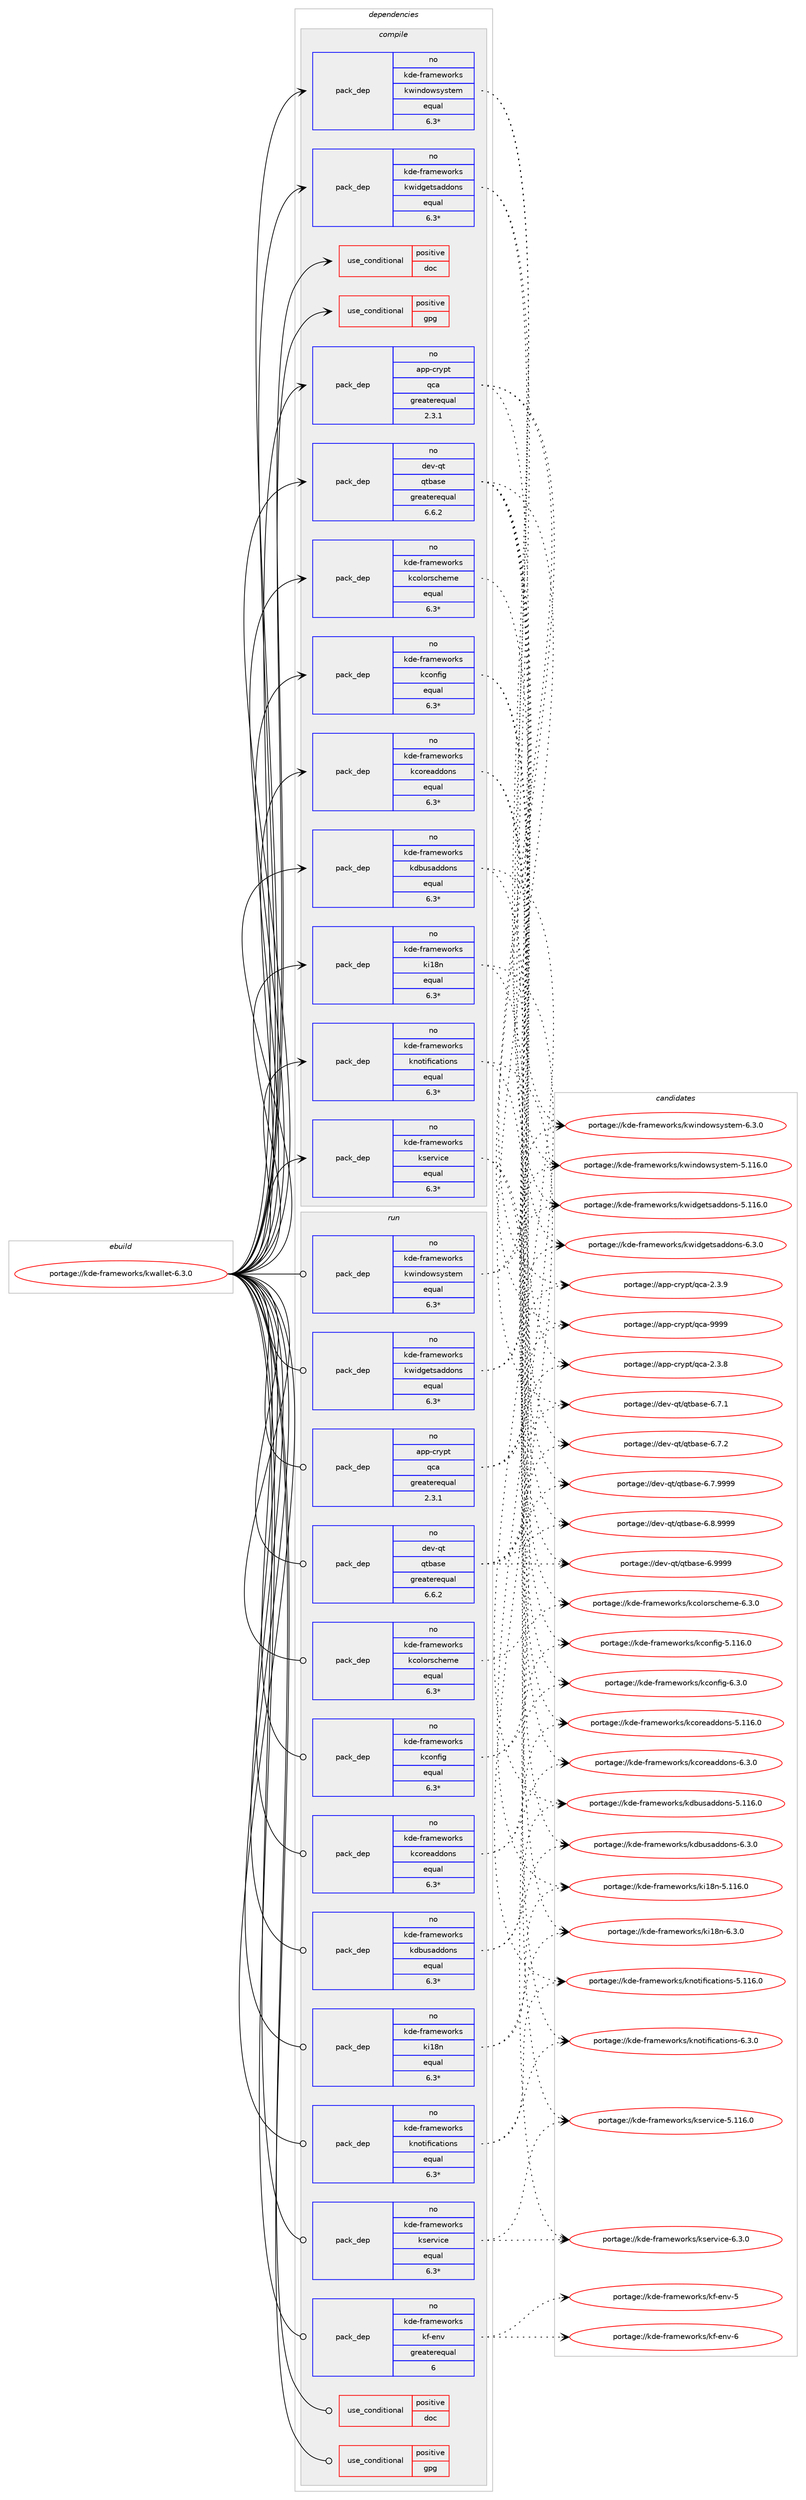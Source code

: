 digraph prolog {

# *************
# Graph options
# *************

newrank=true;
concentrate=true;
compound=true;
graph [rankdir=LR,fontname=Helvetica,fontsize=10,ranksep=1.5];#, ranksep=2.5, nodesep=0.2];
edge  [arrowhead=vee];
node  [fontname=Helvetica,fontsize=10];

# **********
# The ebuild
# **********

subgraph cluster_leftcol {
color=gray;
rank=same;
label=<<i>ebuild</i>>;
id [label="portage://kde-frameworks/kwallet-6.3.0", color=red, width=4, href="../kde-frameworks/kwallet-6.3.0.svg"];
}

# ****************
# The dependencies
# ****************

subgraph cluster_midcol {
color=gray;
label=<<i>dependencies</i>>;
subgraph cluster_compile {
fillcolor="#eeeeee";
style=filled;
label=<<i>compile</i>>;
subgraph cond66652 {
dependency137863 [label=<<TABLE BORDER="0" CELLBORDER="1" CELLSPACING="0" CELLPADDING="4"><TR><TD ROWSPAN="3" CELLPADDING="10">use_conditional</TD></TR><TR><TD>positive</TD></TR><TR><TD>doc</TD></TR></TABLE>>, shape=none, color=red];
# *** BEGIN UNKNOWN DEPENDENCY TYPE (TODO) ***
# dependency137863 -> package_dependency(portage://kde-frameworks/kwallet-6.3.0,install,no,dev-qt,qt-docs,none,[,,],[slot(6)],[])
# *** END UNKNOWN DEPENDENCY TYPE (TODO) ***

}
id:e -> dependency137863:w [weight=20,style="solid",arrowhead="vee"];
subgraph cond66653 {
dependency137864 [label=<<TABLE BORDER="0" CELLBORDER="1" CELLSPACING="0" CELLPADDING="4"><TR><TD ROWSPAN="3" CELLPADDING="10">use_conditional</TD></TR><TR><TD>positive</TD></TR><TR><TD>gpg</TD></TR></TABLE>>, shape=none, color=red];
# *** BEGIN UNKNOWN DEPENDENCY TYPE (TODO) ***
# dependency137864 -> package_dependency(portage://kde-frameworks/kwallet-6.3.0,install,no,app-crypt,gpgme,none,[,,],any_same_slot,[use(enable(qt6),negative)])
# *** END UNKNOWN DEPENDENCY TYPE (TODO) ***

}
id:e -> dependency137864:w [weight=20,style="solid",arrowhead="vee"];
subgraph pack69220 {
dependency137865 [label=<<TABLE BORDER="0" CELLBORDER="1" CELLSPACING="0" CELLPADDING="4" WIDTH="220"><TR><TD ROWSPAN="6" CELLPADDING="30">pack_dep</TD></TR><TR><TD WIDTH="110">no</TD></TR><TR><TD>app-crypt</TD></TR><TR><TD>qca</TD></TR><TR><TD>greaterequal</TD></TR><TR><TD>2.3.1</TD></TR></TABLE>>, shape=none, color=blue];
}
id:e -> dependency137865:w [weight=20,style="solid",arrowhead="vee"];
# *** BEGIN UNKNOWN DEPENDENCY TYPE (TODO) ***
# id -> package_dependency(portage://kde-frameworks/kwallet-6.3.0,install,no,dev-libs,libgcrypt,none,[,,],[slot(0),equal],[])
# *** END UNKNOWN DEPENDENCY TYPE (TODO) ***

subgraph pack69221 {
dependency137866 [label=<<TABLE BORDER="0" CELLBORDER="1" CELLSPACING="0" CELLPADDING="4" WIDTH="220"><TR><TD ROWSPAN="6" CELLPADDING="30">pack_dep</TD></TR><TR><TD WIDTH="110">no</TD></TR><TR><TD>dev-qt</TD></TR><TR><TD>qtbase</TD></TR><TR><TD>greaterequal</TD></TR><TR><TD>6.6.2</TD></TR></TABLE>>, shape=none, color=blue];
}
id:e -> dependency137866:w [weight=20,style="solid",arrowhead="vee"];
# *** BEGIN UNKNOWN DEPENDENCY TYPE (TODO) ***
# id -> package_dependency(portage://kde-frameworks/kwallet-6.3.0,install,no,dev-qt,qtbase,none,[,,],[slot(6)],[])
# *** END UNKNOWN DEPENDENCY TYPE (TODO) ***

subgraph pack69222 {
dependency137867 [label=<<TABLE BORDER="0" CELLBORDER="1" CELLSPACING="0" CELLPADDING="4" WIDTH="220"><TR><TD ROWSPAN="6" CELLPADDING="30">pack_dep</TD></TR><TR><TD WIDTH="110">no</TD></TR><TR><TD>kde-frameworks</TD></TR><TR><TD>kcolorscheme</TD></TR><TR><TD>equal</TD></TR><TR><TD>6.3*</TD></TR></TABLE>>, shape=none, color=blue];
}
id:e -> dependency137867:w [weight=20,style="solid",arrowhead="vee"];
subgraph pack69223 {
dependency137868 [label=<<TABLE BORDER="0" CELLBORDER="1" CELLSPACING="0" CELLPADDING="4" WIDTH="220"><TR><TD ROWSPAN="6" CELLPADDING="30">pack_dep</TD></TR><TR><TD WIDTH="110">no</TD></TR><TR><TD>kde-frameworks</TD></TR><TR><TD>kconfig</TD></TR><TR><TD>equal</TD></TR><TR><TD>6.3*</TD></TR></TABLE>>, shape=none, color=blue];
}
id:e -> dependency137868:w [weight=20,style="solid",arrowhead="vee"];
subgraph pack69224 {
dependency137869 [label=<<TABLE BORDER="0" CELLBORDER="1" CELLSPACING="0" CELLPADDING="4" WIDTH="220"><TR><TD ROWSPAN="6" CELLPADDING="30">pack_dep</TD></TR><TR><TD WIDTH="110">no</TD></TR><TR><TD>kde-frameworks</TD></TR><TR><TD>kcoreaddons</TD></TR><TR><TD>equal</TD></TR><TR><TD>6.3*</TD></TR></TABLE>>, shape=none, color=blue];
}
id:e -> dependency137869:w [weight=20,style="solid",arrowhead="vee"];
subgraph pack69225 {
dependency137870 [label=<<TABLE BORDER="0" CELLBORDER="1" CELLSPACING="0" CELLPADDING="4" WIDTH="220"><TR><TD ROWSPAN="6" CELLPADDING="30">pack_dep</TD></TR><TR><TD WIDTH="110">no</TD></TR><TR><TD>kde-frameworks</TD></TR><TR><TD>kdbusaddons</TD></TR><TR><TD>equal</TD></TR><TR><TD>6.3*</TD></TR></TABLE>>, shape=none, color=blue];
}
id:e -> dependency137870:w [weight=20,style="solid",arrowhead="vee"];
subgraph pack69226 {
dependency137871 [label=<<TABLE BORDER="0" CELLBORDER="1" CELLSPACING="0" CELLPADDING="4" WIDTH="220"><TR><TD ROWSPAN="6" CELLPADDING="30">pack_dep</TD></TR><TR><TD WIDTH="110">no</TD></TR><TR><TD>kde-frameworks</TD></TR><TR><TD>ki18n</TD></TR><TR><TD>equal</TD></TR><TR><TD>6.3*</TD></TR></TABLE>>, shape=none, color=blue];
}
id:e -> dependency137871:w [weight=20,style="solid",arrowhead="vee"];
subgraph pack69227 {
dependency137872 [label=<<TABLE BORDER="0" CELLBORDER="1" CELLSPACING="0" CELLPADDING="4" WIDTH="220"><TR><TD ROWSPAN="6" CELLPADDING="30">pack_dep</TD></TR><TR><TD WIDTH="110">no</TD></TR><TR><TD>kde-frameworks</TD></TR><TR><TD>knotifications</TD></TR><TR><TD>equal</TD></TR><TR><TD>6.3*</TD></TR></TABLE>>, shape=none, color=blue];
}
id:e -> dependency137872:w [weight=20,style="solid",arrowhead="vee"];
subgraph pack69228 {
dependency137873 [label=<<TABLE BORDER="0" CELLBORDER="1" CELLSPACING="0" CELLPADDING="4" WIDTH="220"><TR><TD ROWSPAN="6" CELLPADDING="30">pack_dep</TD></TR><TR><TD WIDTH="110">no</TD></TR><TR><TD>kde-frameworks</TD></TR><TR><TD>kservice</TD></TR><TR><TD>equal</TD></TR><TR><TD>6.3*</TD></TR></TABLE>>, shape=none, color=blue];
}
id:e -> dependency137873:w [weight=20,style="solid",arrowhead="vee"];
subgraph pack69229 {
dependency137874 [label=<<TABLE BORDER="0" CELLBORDER="1" CELLSPACING="0" CELLPADDING="4" WIDTH="220"><TR><TD ROWSPAN="6" CELLPADDING="30">pack_dep</TD></TR><TR><TD WIDTH="110">no</TD></TR><TR><TD>kde-frameworks</TD></TR><TR><TD>kwidgetsaddons</TD></TR><TR><TD>equal</TD></TR><TR><TD>6.3*</TD></TR></TABLE>>, shape=none, color=blue];
}
id:e -> dependency137874:w [weight=20,style="solid",arrowhead="vee"];
subgraph pack69230 {
dependency137875 [label=<<TABLE BORDER="0" CELLBORDER="1" CELLSPACING="0" CELLPADDING="4" WIDTH="220"><TR><TD ROWSPAN="6" CELLPADDING="30">pack_dep</TD></TR><TR><TD WIDTH="110">no</TD></TR><TR><TD>kde-frameworks</TD></TR><TR><TD>kwindowsystem</TD></TR><TR><TD>equal</TD></TR><TR><TD>6.3*</TD></TR></TABLE>>, shape=none, color=blue];
}
id:e -> dependency137875:w [weight=20,style="solid",arrowhead="vee"];
}
subgraph cluster_compileandrun {
fillcolor="#eeeeee";
style=filled;
label=<<i>compile and run</i>>;
}
subgraph cluster_run {
fillcolor="#eeeeee";
style=filled;
label=<<i>run</i>>;
subgraph cond66654 {
dependency137876 [label=<<TABLE BORDER="0" CELLBORDER="1" CELLSPACING="0" CELLPADDING="4"><TR><TD ROWSPAN="3" CELLPADDING="10">use_conditional</TD></TR><TR><TD>positive</TD></TR><TR><TD>doc</TD></TR></TABLE>>, shape=none, color=red];
# *** BEGIN UNKNOWN DEPENDENCY TYPE (TODO) ***
# dependency137876 -> package_dependency(portage://kde-frameworks/kwallet-6.3.0,run,no,dev-qt,qt-docs,none,[,,],[slot(6)],[])
# *** END UNKNOWN DEPENDENCY TYPE (TODO) ***

}
id:e -> dependency137876:w [weight=20,style="solid",arrowhead="odot"];
subgraph cond66655 {
dependency137877 [label=<<TABLE BORDER="0" CELLBORDER="1" CELLSPACING="0" CELLPADDING="4"><TR><TD ROWSPAN="3" CELLPADDING="10">use_conditional</TD></TR><TR><TD>positive</TD></TR><TR><TD>gpg</TD></TR></TABLE>>, shape=none, color=red];
# *** BEGIN UNKNOWN DEPENDENCY TYPE (TODO) ***
# dependency137877 -> package_dependency(portage://kde-frameworks/kwallet-6.3.0,run,no,app-crypt,gpgme,none,[,,],any_same_slot,[use(enable(qt6),negative)])
# *** END UNKNOWN DEPENDENCY TYPE (TODO) ***

}
id:e -> dependency137877:w [weight=20,style="solid",arrowhead="odot"];
subgraph pack69231 {
dependency137878 [label=<<TABLE BORDER="0" CELLBORDER="1" CELLSPACING="0" CELLPADDING="4" WIDTH="220"><TR><TD ROWSPAN="6" CELLPADDING="30">pack_dep</TD></TR><TR><TD WIDTH="110">no</TD></TR><TR><TD>app-crypt</TD></TR><TR><TD>qca</TD></TR><TR><TD>greaterequal</TD></TR><TR><TD>2.3.1</TD></TR></TABLE>>, shape=none, color=blue];
}
id:e -> dependency137878:w [weight=20,style="solid",arrowhead="odot"];
# *** BEGIN UNKNOWN DEPENDENCY TYPE (TODO) ***
# id -> package_dependency(portage://kde-frameworks/kwallet-6.3.0,run,no,dev-libs,libgcrypt,none,[,,],[slot(0),equal],[])
# *** END UNKNOWN DEPENDENCY TYPE (TODO) ***

subgraph pack69232 {
dependency137879 [label=<<TABLE BORDER="0" CELLBORDER="1" CELLSPACING="0" CELLPADDING="4" WIDTH="220"><TR><TD ROWSPAN="6" CELLPADDING="30">pack_dep</TD></TR><TR><TD WIDTH="110">no</TD></TR><TR><TD>dev-qt</TD></TR><TR><TD>qtbase</TD></TR><TR><TD>greaterequal</TD></TR><TR><TD>6.6.2</TD></TR></TABLE>>, shape=none, color=blue];
}
id:e -> dependency137879:w [weight=20,style="solid",arrowhead="odot"];
# *** BEGIN UNKNOWN DEPENDENCY TYPE (TODO) ***
# id -> package_dependency(portage://kde-frameworks/kwallet-6.3.0,run,no,dev-qt,qtbase,none,[,,],[slot(6)],[])
# *** END UNKNOWN DEPENDENCY TYPE (TODO) ***

subgraph pack69233 {
dependency137880 [label=<<TABLE BORDER="0" CELLBORDER="1" CELLSPACING="0" CELLPADDING="4" WIDTH="220"><TR><TD ROWSPAN="6" CELLPADDING="30">pack_dep</TD></TR><TR><TD WIDTH="110">no</TD></TR><TR><TD>kde-frameworks</TD></TR><TR><TD>kcolorscheme</TD></TR><TR><TD>equal</TD></TR><TR><TD>6.3*</TD></TR></TABLE>>, shape=none, color=blue];
}
id:e -> dependency137880:w [weight=20,style="solid",arrowhead="odot"];
subgraph pack69234 {
dependency137881 [label=<<TABLE BORDER="0" CELLBORDER="1" CELLSPACING="0" CELLPADDING="4" WIDTH="220"><TR><TD ROWSPAN="6" CELLPADDING="30">pack_dep</TD></TR><TR><TD WIDTH="110">no</TD></TR><TR><TD>kde-frameworks</TD></TR><TR><TD>kconfig</TD></TR><TR><TD>equal</TD></TR><TR><TD>6.3*</TD></TR></TABLE>>, shape=none, color=blue];
}
id:e -> dependency137881:w [weight=20,style="solid",arrowhead="odot"];
subgraph pack69235 {
dependency137882 [label=<<TABLE BORDER="0" CELLBORDER="1" CELLSPACING="0" CELLPADDING="4" WIDTH="220"><TR><TD ROWSPAN="6" CELLPADDING="30">pack_dep</TD></TR><TR><TD WIDTH="110">no</TD></TR><TR><TD>kde-frameworks</TD></TR><TR><TD>kcoreaddons</TD></TR><TR><TD>equal</TD></TR><TR><TD>6.3*</TD></TR></TABLE>>, shape=none, color=blue];
}
id:e -> dependency137882:w [weight=20,style="solid",arrowhead="odot"];
subgraph pack69236 {
dependency137883 [label=<<TABLE BORDER="0" CELLBORDER="1" CELLSPACING="0" CELLPADDING="4" WIDTH="220"><TR><TD ROWSPAN="6" CELLPADDING="30">pack_dep</TD></TR><TR><TD WIDTH="110">no</TD></TR><TR><TD>kde-frameworks</TD></TR><TR><TD>kdbusaddons</TD></TR><TR><TD>equal</TD></TR><TR><TD>6.3*</TD></TR></TABLE>>, shape=none, color=blue];
}
id:e -> dependency137883:w [weight=20,style="solid",arrowhead="odot"];
subgraph pack69237 {
dependency137884 [label=<<TABLE BORDER="0" CELLBORDER="1" CELLSPACING="0" CELLPADDING="4" WIDTH="220"><TR><TD ROWSPAN="6" CELLPADDING="30">pack_dep</TD></TR><TR><TD WIDTH="110">no</TD></TR><TR><TD>kde-frameworks</TD></TR><TR><TD>kf-env</TD></TR><TR><TD>greaterequal</TD></TR><TR><TD>6</TD></TR></TABLE>>, shape=none, color=blue];
}
id:e -> dependency137884:w [weight=20,style="solid",arrowhead="odot"];
subgraph pack69238 {
dependency137885 [label=<<TABLE BORDER="0" CELLBORDER="1" CELLSPACING="0" CELLPADDING="4" WIDTH="220"><TR><TD ROWSPAN="6" CELLPADDING="30">pack_dep</TD></TR><TR><TD WIDTH="110">no</TD></TR><TR><TD>kde-frameworks</TD></TR><TR><TD>ki18n</TD></TR><TR><TD>equal</TD></TR><TR><TD>6.3*</TD></TR></TABLE>>, shape=none, color=blue];
}
id:e -> dependency137885:w [weight=20,style="solid",arrowhead="odot"];
subgraph pack69239 {
dependency137886 [label=<<TABLE BORDER="0" CELLBORDER="1" CELLSPACING="0" CELLPADDING="4" WIDTH="220"><TR><TD ROWSPAN="6" CELLPADDING="30">pack_dep</TD></TR><TR><TD WIDTH="110">no</TD></TR><TR><TD>kde-frameworks</TD></TR><TR><TD>knotifications</TD></TR><TR><TD>equal</TD></TR><TR><TD>6.3*</TD></TR></TABLE>>, shape=none, color=blue];
}
id:e -> dependency137886:w [weight=20,style="solid",arrowhead="odot"];
subgraph pack69240 {
dependency137887 [label=<<TABLE BORDER="0" CELLBORDER="1" CELLSPACING="0" CELLPADDING="4" WIDTH="220"><TR><TD ROWSPAN="6" CELLPADDING="30">pack_dep</TD></TR><TR><TD WIDTH="110">no</TD></TR><TR><TD>kde-frameworks</TD></TR><TR><TD>kservice</TD></TR><TR><TD>equal</TD></TR><TR><TD>6.3*</TD></TR></TABLE>>, shape=none, color=blue];
}
id:e -> dependency137887:w [weight=20,style="solid",arrowhead="odot"];
subgraph pack69241 {
dependency137888 [label=<<TABLE BORDER="0" CELLBORDER="1" CELLSPACING="0" CELLPADDING="4" WIDTH="220"><TR><TD ROWSPAN="6" CELLPADDING="30">pack_dep</TD></TR><TR><TD WIDTH="110">no</TD></TR><TR><TD>kde-frameworks</TD></TR><TR><TD>kwidgetsaddons</TD></TR><TR><TD>equal</TD></TR><TR><TD>6.3*</TD></TR></TABLE>>, shape=none, color=blue];
}
id:e -> dependency137888:w [weight=20,style="solid",arrowhead="odot"];
subgraph pack69242 {
dependency137889 [label=<<TABLE BORDER="0" CELLBORDER="1" CELLSPACING="0" CELLPADDING="4" WIDTH="220"><TR><TD ROWSPAN="6" CELLPADDING="30">pack_dep</TD></TR><TR><TD WIDTH="110">no</TD></TR><TR><TD>kde-frameworks</TD></TR><TR><TD>kwindowsystem</TD></TR><TR><TD>equal</TD></TR><TR><TD>6.3*</TD></TR></TABLE>>, shape=none, color=blue];
}
id:e -> dependency137889:w [weight=20,style="solid",arrowhead="odot"];
# *** BEGIN UNKNOWN DEPENDENCY TYPE (TODO) ***
# id -> package_dependency(portage://kde-frameworks/kwallet-6.3.0,run,weak,kde-frameworks,kwallet,none,[,,],[slot(5)],[use(disable(kf6compat),negative)])
# *** END UNKNOWN DEPENDENCY TYPE (TODO) ***

}
}

# **************
# The candidates
# **************

subgraph cluster_choices {
rank=same;
color=gray;
label=<<i>candidates</i>>;

subgraph choice69220 {
color=black;
nodesep=1;
choice971121124599114121112116471139997455046514656 [label="portage://app-crypt/qca-2.3.8", color=red, width=4,href="../app-crypt/qca-2.3.8.svg"];
choice971121124599114121112116471139997455046514657 [label="portage://app-crypt/qca-2.3.9", color=red, width=4,href="../app-crypt/qca-2.3.9.svg"];
choice9711211245991141211121164711399974557575757 [label="portage://app-crypt/qca-9999", color=red, width=4,href="../app-crypt/qca-9999.svg"];
dependency137865:e -> choice971121124599114121112116471139997455046514656:w [style=dotted,weight="100"];
dependency137865:e -> choice971121124599114121112116471139997455046514657:w [style=dotted,weight="100"];
dependency137865:e -> choice9711211245991141211121164711399974557575757:w [style=dotted,weight="100"];
}
subgraph choice69221 {
color=black;
nodesep=1;
choice10010111845113116471131169897115101455446554649 [label="portage://dev-qt/qtbase-6.7.1", color=red, width=4,href="../dev-qt/qtbase-6.7.1.svg"];
choice10010111845113116471131169897115101455446554650 [label="portage://dev-qt/qtbase-6.7.2", color=red, width=4,href="../dev-qt/qtbase-6.7.2.svg"];
choice10010111845113116471131169897115101455446554657575757 [label="portage://dev-qt/qtbase-6.7.9999", color=red, width=4,href="../dev-qt/qtbase-6.7.9999.svg"];
choice10010111845113116471131169897115101455446564657575757 [label="portage://dev-qt/qtbase-6.8.9999", color=red, width=4,href="../dev-qt/qtbase-6.8.9999.svg"];
choice1001011184511311647113116989711510145544657575757 [label="portage://dev-qt/qtbase-6.9999", color=red, width=4,href="../dev-qt/qtbase-6.9999.svg"];
dependency137866:e -> choice10010111845113116471131169897115101455446554649:w [style=dotted,weight="100"];
dependency137866:e -> choice10010111845113116471131169897115101455446554650:w [style=dotted,weight="100"];
dependency137866:e -> choice10010111845113116471131169897115101455446554657575757:w [style=dotted,weight="100"];
dependency137866:e -> choice10010111845113116471131169897115101455446564657575757:w [style=dotted,weight="100"];
dependency137866:e -> choice1001011184511311647113116989711510145544657575757:w [style=dotted,weight="100"];
}
subgraph choice69222 {
color=black;
nodesep=1;
choice1071001014510211497109101119111114107115471079911110811111411599104101109101455446514648 [label="portage://kde-frameworks/kcolorscheme-6.3.0", color=red, width=4,href="../kde-frameworks/kcolorscheme-6.3.0.svg"];
dependency137867:e -> choice1071001014510211497109101119111114107115471079911110811111411599104101109101455446514648:w [style=dotted,weight="100"];
}
subgraph choice69223 {
color=black;
nodesep=1;
choice107100101451021149710910111911111410711547107991111101021051034553464949544648 [label="portage://kde-frameworks/kconfig-5.116.0", color=red, width=4,href="../kde-frameworks/kconfig-5.116.0.svg"];
choice10710010145102114971091011191111141071154710799111110102105103455446514648 [label="portage://kde-frameworks/kconfig-6.3.0", color=red, width=4,href="../kde-frameworks/kconfig-6.3.0.svg"];
dependency137868:e -> choice107100101451021149710910111911111410711547107991111101021051034553464949544648:w [style=dotted,weight="100"];
dependency137868:e -> choice10710010145102114971091011191111141071154710799111110102105103455446514648:w [style=dotted,weight="100"];
}
subgraph choice69224 {
color=black;
nodesep=1;
choice10710010145102114971091011191111141071154710799111114101971001001111101154553464949544648 [label="portage://kde-frameworks/kcoreaddons-5.116.0", color=red, width=4,href="../kde-frameworks/kcoreaddons-5.116.0.svg"];
choice1071001014510211497109101119111114107115471079911111410197100100111110115455446514648 [label="portage://kde-frameworks/kcoreaddons-6.3.0", color=red, width=4,href="../kde-frameworks/kcoreaddons-6.3.0.svg"];
dependency137869:e -> choice10710010145102114971091011191111141071154710799111114101971001001111101154553464949544648:w [style=dotted,weight="100"];
dependency137869:e -> choice1071001014510211497109101119111114107115471079911111410197100100111110115455446514648:w [style=dotted,weight="100"];
}
subgraph choice69225 {
color=black;
nodesep=1;
choice10710010145102114971091011191111141071154710710098117115971001001111101154553464949544648 [label="portage://kde-frameworks/kdbusaddons-5.116.0", color=red, width=4,href="../kde-frameworks/kdbusaddons-5.116.0.svg"];
choice1071001014510211497109101119111114107115471071009811711597100100111110115455446514648 [label="portage://kde-frameworks/kdbusaddons-6.3.0", color=red, width=4,href="../kde-frameworks/kdbusaddons-6.3.0.svg"];
dependency137870:e -> choice10710010145102114971091011191111141071154710710098117115971001001111101154553464949544648:w [style=dotted,weight="100"];
dependency137870:e -> choice1071001014510211497109101119111114107115471071009811711597100100111110115455446514648:w [style=dotted,weight="100"];
}
subgraph choice69226 {
color=black;
nodesep=1;
choice10710010145102114971091011191111141071154710710549561104553464949544648 [label="portage://kde-frameworks/ki18n-5.116.0", color=red, width=4,href="../kde-frameworks/ki18n-5.116.0.svg"];
choice1071001014510211497109101119111114107115471071054956110455446514648 [label="portage://kde-frameworks/ki18n-6.3.0", color=red, width=4,href="../kde-frameworks/ki18n-6.3.0.svg"];
dependency137871:e -> choice10710010145102114971091011191111141071154710710549561104553464949544648:w [style=dotted,weight="100"];
dependency137871:e -> choice1071001014510211497109101119111114107115471071054956110455446514648:w [style=dotted,weight="100"];
}
subgraph choice69227 {
color=black;
nodesep=1;
choice10710010145102114971091011191111141071154710711011111610510210599971161051111101154553464949544648 [label="portage://kde-frameworks/knotifications-5.116.0", color=red, width=4,href="../kde-frameworks/knotifications-5.116.0.svg"];
choice1071001014510211497109101119111114107115471071101111161051021059997116105111110115455446514648 [label="portage://kde-frameworks/knotifications-6.3.0", color=red, width=4,href="../kde-frameworks/knotifications-6.3.0.svg"];
dependency137872:e -> choice10710010145102114971091011191111141071154710711011111610510210599971161051111101154553464949544648:w [style=dotted,weight="100"];
dependency137872:e -> choice1071001014510211497109101119111114107115471071101111161051021059997116105111110115455446514648:w [style=dotted,weight="100"];
}
subgraph choice69228 {
color=black;
nodesep=1;
choice107100101451021149710910111911111410711547107115101114118105991014553464949544648 [label="portage://kde-frameworks/kservice-5.116.0", color=red, width=4,href="../kde-frameworks/kservice-5.116.0.svg"];
choice10710010145102114971091011191111141071154710711510111411810599101455446514648 [label="portage://kde-frameworks/kservice-6.3.0", color=red, width=4,href="../kde-frameworks/kservice-6.3.0.svg"];
dependency137873:e -> choice107100101451021149710910111911111410711547107115101114118105991014553464949544648:w [style=dotted,weight="100"];
dependency137873:e -> choice10710010145102114971091011191111141071154710711510111411810599101455446514648:w [style=dotted,weight="100"];
}
subgraph choice69229 {
color=black;
nodesep=1;
choice107100101451021149710910111911111410711547107119105100103101116115971001001111101154553464949544648 [label="portage://kde-frameworks/kwidgetsaddons-5.116.0", color=red, width=4,href="../kde-frameworks/kwidgetsaddons-5.116.0.svg"];
choice10710010145102114971091011191111141071154710711910510010310111611597100100111110115455446514648 [label="portage://kde-frameworks/kwidgetsaddons-6.3.0", color=red, width=4,href="../kde-frameworks/kwidgetsaddons-6.3.0.svg"];
dependency137874:e -> choice107100101451021149710910111911111410711547107119105100103101116115971001001111101154553464949544648:w [style=dotted,weight="100"];
dependency137874:e -> choice10710010145102114971091011191111141071154710711910510010310111611597100100111110115455446514648:w [style=dotted,weight="100"];
}
subgraph choice69230 {
color=black;
nodesep=1;
choice1071001014510211497109101119111114107115471071191051101001111191151211151161011094553464949544648 [label="portage://kde-frameworks/kwindowsystem-5.116.0", color=red, width=4,href="../kde-frameworks/kwindowsystem-5.116.0.svg"];
choice107100101451021149710910111911111410711547107119105110100111119115121115116101109455446514648 [label="portage://kde-frameworks/kwindowsystem-6.3.0", color=red, width=4,href="../kde-frameworks/kwindowsystem-6.3.0.svg"];
dependency137875:e -> choice1071001014510211497109101119111114107115471071191051101001111191151211151161011094553464949544648:w [style=dotted,weight="100"];
dependency137875:e -> choice107100101451021149710910111911111410711547107119105110100111119115121115116101109455446514648:w [style=dotted,weight="100"];
}
subgraph choice69231 {
color=black;
nodesep=1;
choice971121124599114121112116471139997455046514656 [label="portage://app-crypt/qca-2.3.8", color=red, width=4,href="../app-crypt/qca-2.3.8.svg"];
choice971121124599114121112116471139997455046514657 [label="portage://app-crypt/qca-2.3.9", color=red, width=4,href="../app-crypt/qca-2.3.9.svg"];
choice9711211245991141211121164711399974557575757 [label="portage://app-crypt/qca-9999", color=red, width=4,href="../app-crypt/qca-9999.svg"];
dependency137878:e -> choice971121124599114121112116471139997455046514656:w [style=dotted,weight="100"];
dependency137878:e -> choice971121124599114121112116471139997455046514657:w [style=dotted,weight="100"];
dependency137878:e -> choice9711211245991141211121164711399974557575757:w [style=dotted,weight="100"];
}
subgraph choice69232 {
color=black;
nodesep=1;
choice10010111845113116471131169897115101455446554649 [label="portage://dev-qt/qtbase-6.7.1", color=red, width=4,href="../dev-qt/qtbase-6.7.1.svg"];
choice10010111845113116471131169897115101455446554650 [label="portage://dev-qt/qtbase-6.7.2", color=red, width=4,href="../dev-qt/qtbase-6.7.2.svg"];
choice10010111845113116471131169897115101455446554657575757 [label="portage://dev-qt/qtbase-6.7.9999", color=red, width=4,href="../dev-qt/qtbase-6.7.9999.svg"];
choice10010111845113116471131169897115101455446564657575757 [label="portage://dev-qt/qtbase-6.8.9999", color=red, width=4,href="../dev-qt/qtbase-6.8.9999.svg"];
choice1001011184511311647113116989711510145544657575757 [label="portage://dev-qt/qtbase-6.9999", color=red, width=4,href="../dev-qt/qtbase-6.9999.svg"];
dependency137879:e -> choice10010111845113116471131169897115101455446554649:w [style=dotted,weight="100"];
dependency137879:e -> choice10010111845113116471131169897115101455446554650:w [style=dotted,weight="100"];
dependency137879:e -> choice10010111845113116471131169897115101455446554657575757:w [style=dotted,weight="100"];
dependency137879:e -> choice10010111845113116471131169897115101455446564657575757:w [style=dotted,weight="100"];
dependency137879:e -> choice1001011184511311647113116989711510145544657575757:w [style=dotted,weight="100"];
}
subgraph choice69233 {
color=black;
nodesep=1;
choice1071001014510211497109101119111114107115471079911110811111411599104101109101455446514648 [label="portage://kde-frameworks/kcolorscheme-6.3.0", color=red, width=4,href="../kde-frameworks/kcolorscheme-6.3.0.svg"];
dependency137880:e -> choice1071001014510211497109101119111114107115471079911110811111411599104101109101455446514648:w [style=dotted,weight="100"];
}
subgraph choice69234 {
color=black;
nodesep=1;
choice107100101451021149710910111911111410711547107991111101021051034553464949544648 [label="portage://kde-frameworks/kconfig-5.116.0", color=red, width=4,href="../kde-frameworks/kconfig-5.116.0.svg"];
choice10710010145102114971091011191111141071154710799111110102105103455446514648 [label="portage://kde-frameworks/kconfig-6.3.0", color=red, width=4,href="../kde-frameworks/kconfig-6.3.0.svg"];
dependency137881:e -> choice107100101451021149710910111911111410711547107991111101021051034553464949544648:w [style=dotted,weight="100"];
dependency137881:e -> choice10710010145102114971091011191111141071154710799111110102105103455446514648:w [style=dotted,weight="100"];
}
subgraph choice69235 {
color=black;
nodesep=1;
choice10710010145102114971091011191111141071154710799111114101971001001111101154553464949544648 [label="portage://kde-frameworks/kcoreaddons-5.116.0", color=red, width=4,href="../kde-frameworks/kcoreaddons-5.116.0.svg"];
choice1071001014510211497109101119111114107115471079911111410197100100111110115455446514648 [label="portage://kde-frameworks/kcoreaddons-6.3.0", color=red, width=4,href="../kde-frameworks/kcoreaddons-6.3.0.svg"];
dependency137882:e -> choice10710010145102114971091011191111141071154710799111114101971001001111101154553464949544648:w [style=dotted,weight="100"];
dependency137882:e -> choice1071001014510211497109101119111114107115471079911111410197100100111110115455446514648:w [style=dotted,weight="100"];
}
subgraph choice69236 {
color=black;
nodesep=1;
choice10710010145102114971091011191111141071154710710098117115971001001111101154553464949544648 [label="portage://kde-frameworks/kdbusaddons-5.116.0", color=red, width=4,href="../kde-frameworks/kdbusaddons-5.116.0.svg"];
choice1071001014510211497109101119111114107115471071009811711597100100111110115455446514648 [label="portage://kde-frameworks/kdbusaddons-6.3.0", color=red, width=4,href="../kde-frameworks/kdbusaddons-6.3.0.svg"];
dependency137883:e -> choice10710010145102114971091011191111141071154710710098117115971001001111101154553464949544648:w [style=dotted,weight="100"];
dependency137883:e -> choice1071001014510211497109101119111114107115471071009811711597100100111110115455446514648:w [style=dotted,weight="100"];
}
subgraph choice69237 {
color=black;
nodesep=1;
choice107100101451021149710910111911111410711547107102451011101184553 [label="portage://kde-frameworks/kf-env-5", color=red, width=4,href="../kde-frameworks/kf-env-5.svg"];
choice107100101451021149710910111911111410711547107102451011101184554 [label="portage://kde-frameworks/kf-env-6", color=red, width=4,href="../kde-frameworks/kf-env-6.svg"];
dependency137884:e -> choice107100101451021149710910111911111410711547107102451011101184553:w [style=dotted,weight="100"];
dependency137884:e -> choice107100101451021149710910111911111410711547107102451011101184554:w [style=dotted,weight="100"];
}
subgraph choice69238 {
color=black;
nodesep=1;
choice10710010145102114971091011191111141071154710710549561104553464949544648 [label="portage://kde-frameworks/ki18n-5.116.0", color=red, width=4,href="../kde-frameworks/ki18n-5.116.0.svg"];
choice1071001014510211497109101119111114107115471071054956110455446514648 [label="portage://kde-frameworks/ki18n-6.3.0", color=red, width=4,href="../kde-frameworks/ki18n-6.3.0.svg"];
dependency137885:e -> choice10710010145102114971091011191111141071154710710549561104553464949544648:w [style=dotted,weight="100"];
dependency137885:e -> choice1071001014510211497109101119111114107115471071054956110455446514648:w [style=dotted,weight="100"];
}
subgraph choice69239 {
color=black;
nodesep=1;
choice10710010145102114971091011191111141071154710711011111610510210599971161051111101154553464949544648 [label="portage://kde-frameworks/knotifications-5.116.0", color=red, width=4,href="../kde-frameworks/knotifications-5.116.0.svg"];
choice1071001014510211497109101119111114107115471071101111161051021059997116105111110115455446514648 [label="portage://kde-frameworks/knotifications-6.3.0", color=red, width=4,href="../kde-frameworks/knotifications-6.3.0.svg"];
dependency137886:e -> choice10710010145102114971091011191111141071154710711011111610510210599971161051111101154553464949544648:w [style=dotted,weight="100"];
dependency137886:e -> choice1071001014510211497109101119111114107115471071101111161051021059997116105111110115455446514648:w [style=dotted,weight="100"];
}
subgraph choice69240 {
color=black;
nodesep=1;
choice107100101451021149710910111911111410711547107115101114118105991014553464949544648 [label="portage://kde-frameworks/kservice-5.116.0", color=red, width=4,href="../kde-frameworks/kservice-5.116.0.svg"];
choice10710010145102114971091011191111141071154710711510111411810599101455446514648 [label="portage://kde-frameworks/kservice-6.3.0", color=red, width=4,href="../kde-frameworks/kservice-6.3.0.svg"];
dependency137887:e -> choice107100101451021149710910111911111410711547107115101114118105991014553464949544648:w [style=dotted,weight="100"];
dependency137887:e -> choice10710010145102114971091011191111141071154710711510111411810599101455446514648:w [style=dotted,weight="100"];
}
subgraph choice69241 {
color=black;
nodesep=1;
choice107100101451021149710910111911111410711547107119105100103101116115971001001111101154553464949544648 [label="portage://kde-frameworks/kwidgetsaddons-5.116.0", color=red, width=4,href="../kde-frameworks/kwidgetsaddons-5.116.0.svg"];
choice10710010145102114971091011191111141071154710711910510010310111611597100100111110115455446514648 [label="portage://kde-frameworks/kwidgetsaddons-6.3.0", color=red, width=4,href="../kde-frameworks/kwidgetsaddons-6.3.0.svg"];
dependency137888:e -> choice107100101451021149710910111911111410711547107119105100103101116115971001001111101154553464949544648:w [style=dotted,weight="100"];
dependency137888:e -> choice10710010145102114971091011191111141071154710711910510010310111611597100100111110115455446514648:w [style=dotted,weight="100"];
}
subgraph choice69242 {
color=black;
nodesep=1;
choice1071001014510211497109101119111114107115471071191051101001111191151211151161011094553464949544648 [label="portage://kde-frameworks/kwindowsystem-5.116.0", color=red, width=4,href="../kde-frameworks/kwindowsystem-5.116.0.svg"];
choice107100101451021149710910111911111410711547107119105110100111119115121115116101109455446514648 [label="portage://kde-frameworks/kwindowsystem-6.3.0", color=red, width=4,href="../kde-frameworks/kwindowsystem-6.3.0.svg"];
dependency137889:e -> choice1071001014510211497109101119111114107115471071191051101001111191151211151161011094553464949544648:w [style=dotted,weight="100"];
dependency137889:e -> choice107100101451021149710910111911111410711547107119105110100111119115121115116101109455446514648:w [style=dotted,weight="100"];
}
}

}

